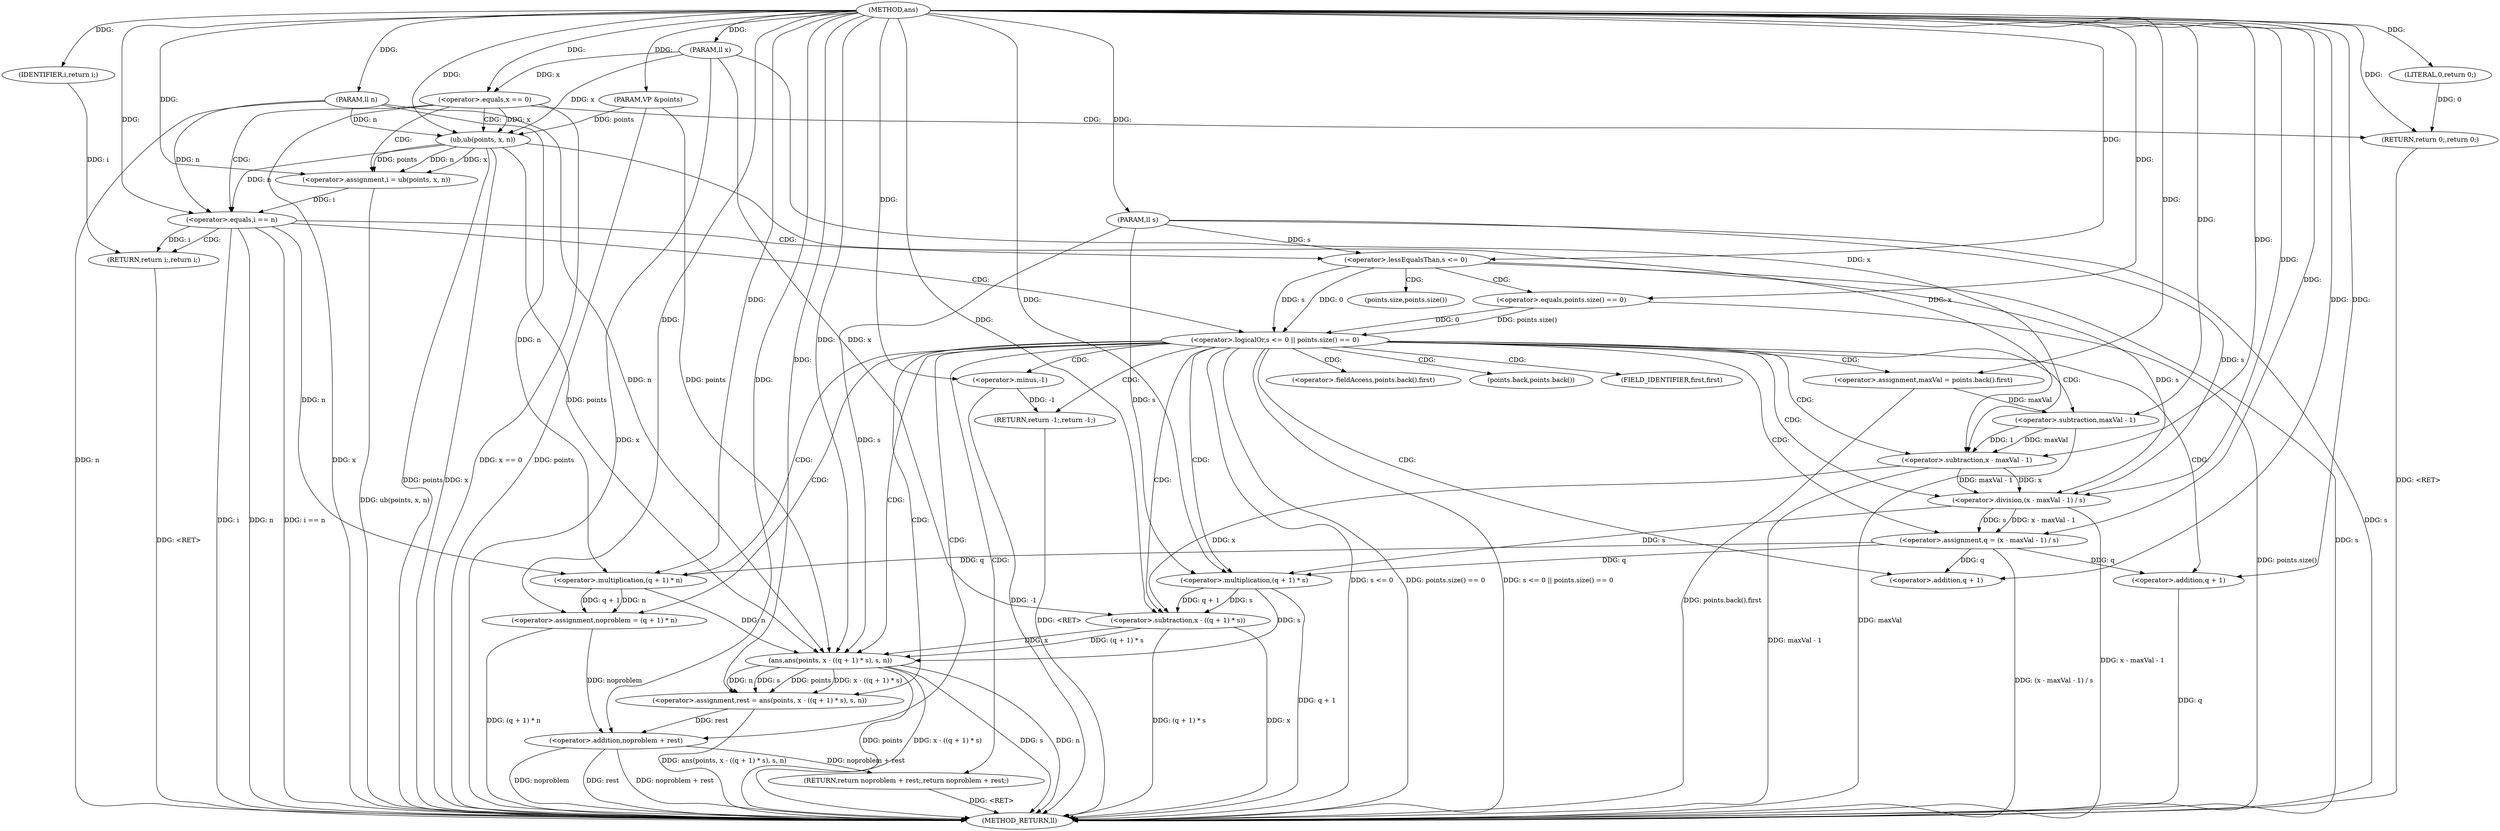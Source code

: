 digraph "ans" {  
"1000136" [label = "(METHOD,ans)" ]
"1000218" [label = "(METHOD_RETURN,ll)" ]
"1000137" [label = "(PARAM,VP &points)" ]
"1000138" [label = "(PARAM,ll x)" ]
"1000139" [label = "(PARAM,ll s)" ]
"1000140" [label = "(PARAM,ll n)" ]
"1000149" [label = "(<operator>.assignment,i = ub(points, x, n))" ]
"1000143" [label = "(<operator>.equals,x == 0)" ]
"1000146" [label = "(RETURN,return 0;,return 0;)" ]
"1000156" [label = "(<operator>.equals,i == n)" ]
"1000147" [label = "(LITERAL,0,return 0;)" ]
"1000151" [label = "(ub,ub(points, x, n))" ]
"1000216" [label = "(RETURN,return i;,return i;)" ]
"1000161" [label = "(<operator>.logicalOr,s <= 0 || points.size() == 0)" ]
"1000168" [label = "(RETURN,return -1;,return -1;)" ]
"1000217" [label = "(IDENTIFIER,i,return i;)" ]
"1000169" [label = "(<operator>.minus,-1)" ]
"1000162" [label = "(<operator>.lessEqualsThan,s <= 0)" ]
"1000165" [label = "(<operator>.equals,points.size() == 0)" ]
"1000174" [label = "(<operator>.assignment,maxVal = points.back().first)" ]
"1000180" [label = "(<operator>.assignment,q = (x - maxVal - 1) / s)" ]
"1000190" [label = "(<operator>.assignment,noproblem = (q + 1) * n)" ]
"1000198" [label = "(<operator>.assignment,rest = ans(points, x - ((q + 1) * s), s, n))" ]
"1000211" [label = "(RETURN,return noproblem + rest;,return noproblem + rest;)" ]
"1000212" [label = "(<operator>.addition,noproblem + rest)" ]
"1000182" [label = "(<operator>.division,(x - maxVal - 1) / s)" ]
"1000192" [label = "(<operator>.multiplication,(q + 1) * n)" ]
"1000200" [label = "(ans,ans(points, x - ((q + 1) * s), s, n))" ]
"1000183" [label = "(<operator>.subtraction,x - maxVal - 1)" ]
"1000193" [label = "(<operator>.addition,q + 1)" ]
"1000202" [label = "(<operator>.subtraction,x - ((q + 1) * s))" ]
"1000185" [label = "(<operator>.subtraction,maxVal - 1)" ]
"1000204" [label = "(<operator>.multiplication,(q + 1) * s)" ]
"1000205" [label = "(<operator>.addition,q + 1)" ]
"1000166" [label = "(points.size,points.size())" ]
"1000176" [label = "(<operator>.fieldAccess,points.back().first)" ]
"1000177" [label = "(points.back,points.back())" ]
"1000178" [label = "(FIELD_IDENTIFIER,first,first)" ]
  "1000146" -> "1000218"  [ label = "DDG: <RET>"] 
  "1000168" -> "1000218"  [ label = "DDG: <RET>"] 
  "1000137" -> "1000218"  [ label = "DDG: points"] 
  "1000138" -> "1000218"  [ label = "DDG: x"] 
  "1000139" -> "1000218"  [ label = "DDG: s"] 
  "1000140" -> "1000218"  [ label = "DDG: n"] 
  "1000143" -> "1000218"  [ label = "DDG: x"] 
  "1000143" -> "1000218"  [ label = "DDG: x == 0"] 
  "1000151" -> "1000218"  [ label = "DDG: points"] 
  "1000151" -> "1000218"  [ label = "DDG: x"] 
  "1000149" -> "1000218"  [ label = "DDG: ub(points, x, n)"] 
  "1000156" -> "1000218"  [ label = "DDG: i"] 
  "1000156" -> "1000218"  [ label = "DDG: n"] 
  "1000156" -> "1000218"  [ label = "DDG: i == n"] 
  "1000162" -> "1000218"  [ label = "DDG: s"] 
  "1000161" -> "1000218"  [ label = "DDG: s <= 0"] 
  "1000165" -> "1000218"  [ label = "DDG: points.size()"] 
  "1000161" -> "1000218"  [ label = "DDG: points.size() == 0"] 
  "1000161" -> "1000218"  [ label = "DDG: s <= 0 || points.size() == 0"] 
  "1000174" -> "1000218"  [ label = "DDG: points.back().first"] 
  "1000185" -> "1000218"  [ label = "DDG: maxVal"] 
  "1000183" -> "1000218"  [ label = "DDG: maxVal - 1"] 
  "1000182" -> "1000218"  [ label = "DDG: x - maxVal - 1"] 
  "1000180" -> "1000218"  [ label = "DDG: (x - maxVal - 1) / s"] 
  "1000190" -> "1000218"  [ label = "DDG: (q + 1) * n"] 
  "1000200" -> "1000218"  [ label = "DDG: points"] 
  "1000202" -> "1000218"  [ label = "DDG: x"] 
  "1000205" -> "1000218"  [ label = "DDG: q"] 
  "1000204" -> "1000218"  [ label = "DDG: q + 1"] 
  "1000202" -> "1000218"  [ label = "DDG: (q + 1) * s"] 
  "1000200" -> "1000218"  [ label = "DDG: x - ((q + 1) * s)"] 
  "1000200" -> "1000218"  [ label = "DDG: s"] 
  "1000200" -> "1000218"  [ label = "DDG: n"] 
  "1000198" -> "1000218"  [ label = "DDG: ans(points, x - ((q + 1) * s), s, n)"] 
  "1000212" -> "1000218"  [ label = "DDG: noproblem"] 
  "1000212" -> "1000218"  [ label = "DDG: rest"] 
  "1000212" -> "1000218"  [ label = "DDG: noproblem + rest"] 
  "1000169" -> "1000218"  [ label = "DDG: -1"] 
  "1000211" -> "1000218"  [ label = "DDG: <RET>"] 
  "1000216" -> "1000218"  [ label = "DDG: <RET>"] 
  "1000136" -> "1000137"  [ label = "DDG: "] 
  "1000136" -> "1000138"  [ label = "DDG: "] 
  "1000136" -> "1000139"  [ label = "DDG: "] 
  "1000136" -> "1000140"  [ label = "DDG: "] 
  "1000151" -> "1000149"  [ label = "DDG: n"] 
  "1000151" -> "1000149"  [ label = "DDG: x"] 
  "1000151" -> "1000149"  [ label = "DDG: points"] 
  "1000147" -> "1000146"  [ label = "DDG: 0"] 
  "1000136" -> "1000146"  [ label = "DDG: "] 
  "1000136" -> "1000149"  [ label = "DDG: "] 
  "1000138" -> "1000143"  [ label = "DDG: x"] 
  "1000136" -> "1000143"  [ label = "DDG: "] 
  "1000136" -> "1000147"  [ label = "DDG: "] 
  "1000137" -> "1000151"  [ label = "DDG: points"] 
  "1000136" -> "1000151"  [ label = "DDG: "] 
  "1000140" -> "1000151"  [ label = "DDG: n"] 
  "1000143" -> "1000151"  [ label = "DDG: x"] 
  "1000138" -> "1000151"  [ label = "DDG: x"] 
  "1000149" -> "1000156"  [ label = "DDG: i"] 
  "1000136" -> "1000156"  [ label = "DDG: "] 
  "1000151" -> "1000156"  [ label = "DDG: n"] 
  "1000140" -> "1000156"  [ label = "DDG: n"] 
  "1000217" -> "1000216"  [ label = "DDG: i"] 
  "1000156" -> "1000216"  [ label = "DDG: i"] 
  "1000169" -> "1000168"  [ label = "DDG: -1"] 
  "1000136" -> "1000217"  [ label = "DDG: "] 
  "1000162" -> "1000161"  [ label = "DDG: s"] 
  "1000162" -> "1000161"  [ label = "DDG: 0"] 
  "1000165" -> "1000161"  [ label = "DDG: 0"] 
  "1000165" -> "1000161"  [ label = "DDG: points.size()"] 
  "1000139" -> "1000162"  [ label = "DDG: s"] 
  "1000136" -> "1000162"  [ label = "DDG: "] 
  "1000136" -> "1000165"  [ label = "DDG: "] 
  "1000136" -> "1000169"  [ label = "DDG: "] 
  "1000182" -> "1000180"  [ label = "DDG: s"] 
  "1000182" -> "1000180"  [ label = "DDG: x - maxVal - 1"] 
  "1000192" -> "1000190"  [ label = "DDG: q + 1"] 
  "1000192" -> "1000190"  [ label = "DDG: n"] 
  "1000200" -> "1000198"  [ label = "DDG: s"] 
  "1000200" -> "1000198"  [ label = "DDG: points"] 
  "1000200" -> "1000198"  [ label = "DDG: x - ((q + 1) * s)"] 
  "1000200" -> "1000198"  [ label = "DDG: n"] 
  "1000212" -> "1000211"  [ label = "DDG: noproblem + rest"] 
  "1000136" -> "1000174"  [ label = "DDG: "] 
  "1000136" -> "1000180"  [ label = "DDG: "] 
  "1000136" -> "1000190"  [ label = "DDG: "] 
  "1000136" -> "1000198"  [ label = "DDG: "] 
  "1000198" -> "1000212"  [ label = "DDG: rest"] 
  "1000136" -> "1000212"  [ label = "DDG: "] 
  "1000190" -> "1000212"  [ label = "DDG: noproblem"] 
  "1000183" -> "1000182"  [ label = "DDG: x"] 
  "1000183" -> "1000182"  [ label = "DDG: maxVal - 1"] 
  "1000162" -> "1000182"  [ label = "DDG: s"] 
  "1000139" -> "1000182"  [ label = "DDG: s"] 
  "1000136" -> "1000182"  [ label = "DDG: "] 
  "1000136" -> "1000192"  [ label = "DDG: "] 
  "1000180" -> "1000192"  [ label = "DDG: q"] 
  "1000156" -> "1000192"  [ label = "DDG: n"] 
  "1000140" -> "1000192"  [ label = "DDG: n"] 
  "1000151" -> "1000200"  [ label = "DDG: points"] 
  "1000137" -> "1000200"  [ label = "DDG: points"] 
  "1000136" -> "1000200"  [ label = "DDG: "] 
  "1000204" -> "1000200"  [ label = "DDG: s"] 
  "1000139" -> "1000200"  [ label = "DDG: s"] 
  "1000202" -> "1000200"  [ label = "DDG: x"] 
  "1000202" -> "1000200"  [ label = "DDG: (q + 1) * s"] 
  "1000192" -> "1000200"  [ label = "DDG: n"] 
  "1000140" -> "1000200"  [ label = "DDG: n"] 
  "1000151" -> "1000183"  [ label = "DDG: x"] 
  "1000138" -> "1000183"  [ label = "DDG: x"] 
  "1000136" -> "1000183"  [ label = "DDG: "] 
  "1000185" -> "1000183"  [ label = "DDG: 1"] 
  "1000185" -> "1000183"  [ label = "DDG: maxVal"] 
  "1000180" -> "1000193"  [ label = "DDG: q"] 
  "1000136" -> "1000193"  [ label = "DDG: "] 
  "1000183" -> "1000202"  [ label = "DDG: x"] 
  "1000138" -> "1000202"  [ label = "DDG: x"] 
  "1000136" -> "1000202"  [ label = "DDG: "] 
  "1000204" -> "1000202"  [ label = "DDG: s"] 
  "1000204" -> "1000202"  [ label = "DDG: q + 1"] 
  "1000174" -> "1000185"  [ label = "DDG: maxVal"] 
  "1000136" -> "1000185"  [ label = "DDG: "] 
  "1000136" -> "1000204"  [ label = "DDG: "] 
  "1000180" -> "1000204"  [ label = "DDG: q"] 
  "1000182" -> "1000204"  [ label = "DDG: s"] 
  "1000139" -> "1000204"  [ label = "DDG: s"] 
  "1000136" -> "1000205"  [ label = "DDG: "] 
  "1000180" -> "1000205"  [ label = "DDG: q"] 
  "1000143" -> "1000156"  [ label = "CDG: "] 
  "1000143" -> "1000149"  [ label = "CDG: "] 
  "1000143" -> "1000151"  [ label = "CDG: "] 
  "1000143" -> "1000146"  [ label = "CDG: "] 
  "1000156" -> "1000161"  [ label = "CDG: "] 
  "1000156" -> "1000216"  [ label = "CDG: "] 
  "1000156" -> "1000162"  [ label = "CDG: "] 
  "1000161" -> "1000200"  [ label = "CDG: "] 
  "1000161" -> "1000211"  [ label = "CDG: "] 
  "1000161" -> "1000174"  [ label = "CDG: "] 
  "1000161" -> "1000182"  [ label = "CDG: "] 
  "1000161" -> "1000180"  [ label = "CDG: "] 
  "1000161" -> "1000212"  [ label = "CDG: "] 
  "1000161" -> "1000183"  [ label = "CDG: "] 
  "1000161" -> "1000204"  [ label = "CDG: "] 
  "1000161" -> "1000169"  [ label = "CDG: "] 
  "1000161" -> "1000168"  [ label = "CDG: "] 
  "1000161" -> "1000178"  [ label = "CDG: "] 
  "1000161" -> "1000205"  [ label = "CDG: "] 
  "1000161" -> "1000190"  [ label = "CDG: "] 
  "1000161" -> "1000202"  [ label = "CDG: "] 
  "1000161" -> "1000193"  [ label = "CDG: "] 
  "1000161" -> "1000192"  [ label = "CDG: "] 
  "1000161" -> "1000176"  [ label = "CDG: "] 
  "1000161" -> "1000177"  [ label = "CDG: "] 
  "1000161" -> "1000198"  [ label = "CDG: "] 
  "1000161" -> "1000185"  [ label = "CDG: "] 
  "1000162" -> "1000166"  [ label = "CDG: "] 
  "1000162" -> "1000165"  [ label = "CDG: "] 
}
